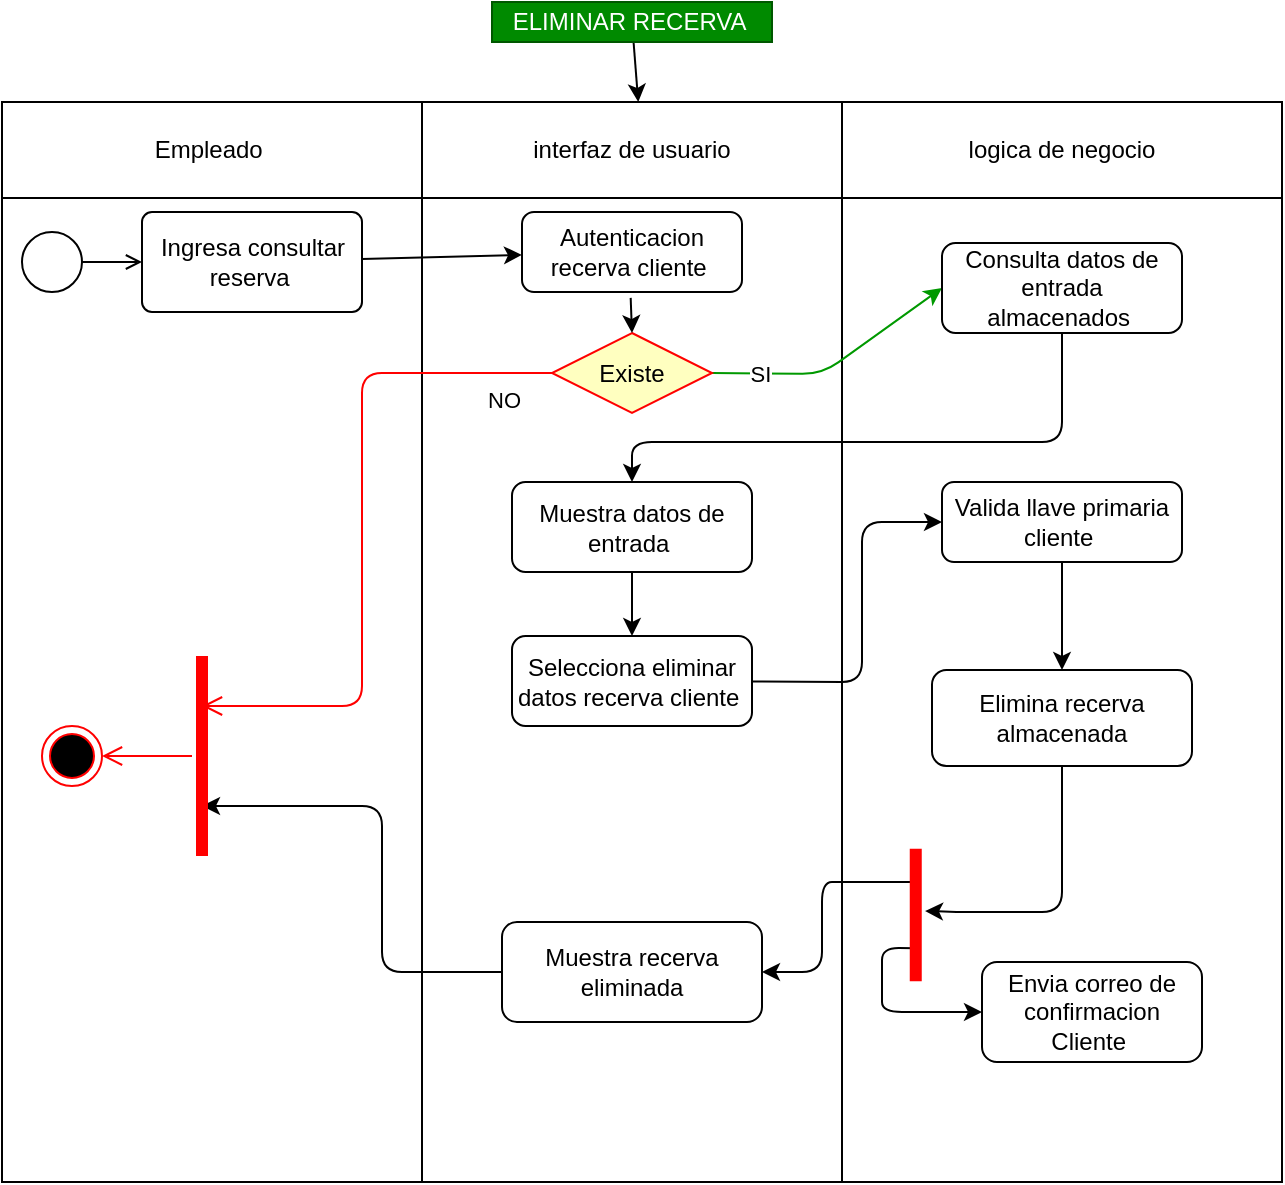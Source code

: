 <mxfile>
    <diagram id="0YJbPeBVIvC85O5f15qT" name="Page-1">
        <mxGraphModel dx="760" dy="607" grid="1" gridSize="10" guides="1" tooltips="1" connect="1" arrows="1" fold="1" page="1" pageScale="1" pageWidth="827" pageHeight="1169" math="0" shadow="0">
            <root>
                <mxCell id="0"/>
                <mxCell id="1" parent="0"/>
                <mxCell id="2" value="" style="shape=table;startSize=0;container=1;collapsible=0;childLayout=tableLayout;" parent="1" vertex="1">
                    <mxGeometry x="70" y="270" width="640" height="540" as="geometry"/>
                </mxCell>
                <mxCell id="3" value="" style="shape=partialRectangle;collapsible=0;dropTarget=0;pointerEvents=0;fillColor=none;top=0;left=0;bottom=0;right=0;points=[[0,0.5],[1,0.5]];portConstraint=eastwest;" parent="2" vertex="1">
                    <mxGeometry width="640" height="48" as="geometry"/>
                </mxCell>
                <mxCell id="4" value="Empleado&amp;nbsp;" style="shape=partialRectangle;html=1;whiteSpace=wrap;connectable=0;overflow=hidden;fillColor=none;top=0;left=0;bottom=0;right=0;pointerEvents=1;" parent="3" vertex="1">
                    <mxGeometry width="210" height="48" as="geometry">
                        <mxRectangle width="210" height="48" as="alternateBounds"/>
                    </mxGeometry>
                </mxCell>
                <mxCell id="5" value="interfaz de usuario" style="shape=partialRectangle;html=1;whiteSpace=wrap;connectable=0;overflow=hidden;fillColor=none;top=0;left=0;bottom=0;right=0;pointerEvents=1;" parent="3" vertex="1">
                    <mxGeometry x="210" width="210" height="48" as="geometry">
                        <mxRectangle width="210" height="48" as="alternateBounds"/>
                    </mxGeometry>
                </mxCell>
                <mxCell id="6" value="logica de negocio" style="shape=partialRectangle;html=1;whiteSpace=wrap;connectable=0;overflow=hidden;fillColor=none;top=0;left=0;bottom=0;right=0;pointerEvents=1;" parent="3" vertex="1">
                    <mxGeometry x="420" width="220" height="48" as="geometry">
                        <mxRectangle width="220" height="48" as="alternateBounds"/>
                    </mxGeometry>
                </mxCell>
                <mxCell id="7" value="" style="shape=partialRectangle;collapsible=0;dropTarget=0;pointerEvents=0;fillColor=none;top=0;left=0;bottom=0;right=0;points=[[0,0.5],[1,0.5]];portConstraint=eastwest;" parent="2" vertex="1">
                    <mxGeometry y="48" width="640" height="492" as="geometry"/>
                </mxCell>
                <mxCell id="8" value="" style="shape=partialRectangle;html=1;whiteSpace=wrap;connectable=0;overflow=hidden;fillColor=none;top=0;left=0;bottom=0;right=0;pointerEvents=1;" parent="7" vertex="1">
                    <mxGeometry width="210" height="492" as="geometry">
                        <mxRectangle width="210" height="492" as="alternateBounds"/>
                    </mxGeometry>
                </mxCell>
                <mxCell id="9" value="" style="shape=partialRectangle;html=1;whiteSpace=wrap;connectable=0;overflow=hidden;fillColor=none;top=0;left=0;bottom=0;right=0;pointerEvents=1;" parent="7" vertex="1">
                    <mxGeometry x="210" width="210" height="492" as="geometry">
                        <mxRectangle width="210" height="492" as="alternateBounds"/>
                    </mxGeometry>
                </mxCell>
                <mxCell id="10" value="" style="shape=partialRectangle;html=1;whiteSpace=wrap;connectable=0;overflow=hidden;fillColor=none;top=0;left=0;bottom=0;right=0;pointerEvents=1;" parent="7" vertex="1">
                    <mxGeometry x="420" width="220" height="492" as="geometry">
                        <mxRectangle width="220" height="492" as="alternateBounds"/>
                    </mxGeometry>
                </mxCell>
                <mxCell id="11" value="Autenticacion recerva cliente&amp;nbsp;" style="rounded=1;whiteSpace=wrap;html=1;fillColor=#FFFFFF;fontColor=#000000;" parent="1" vertex="1">
                    <mxGeometry x="330" y="325" width="110" height="40" as="geometry"/>
                </mxCell>
                <mxCell id="12" style="edgeStyle=none;html=1;" parent="1" source="13" target="11" edge="1">
                    <mxGeometry relative="1" as="geometry"/>
                </mxCell>
                <mxCell id="13" value="&lt;span style=&quot;color: rgb(0 , 0 , 0)&quot;&gt;Ingresa consultar&lt;br&gt;reserva&amp;nbsp;&lt;/span&gt;" style="html=1;align=center;verticalAlign=middle;rounded=1;absoluteArcSize=1;arcSize=10;dashed=0;fillColor=#FFFFFF;" parent="1" vertex="1">
                    <mxGeometry x="140" y="325" width="110" height="50" as="geometry"/>
                </mxCell>
                <mxCell id="14" value="" style="ellipse;html=1;fillColor=#FFFFFF;" parent="1" vertex="1">
                    <mxGeometry x="80" y="335" width="30" height="30" as="geometry"/>
                </mxCell>
                <mxCell id="15" value="" style="endArrow=open;html=1;rounded=0;align=center;verticalAlign=top;endFill=0;labelBackgroundColor=none;endSize=6;entryX=0;entryY=0.5;entryDx=0;entryDy=0;" parent="1" source="14" target="13" edge="1">
                    <mxGeometry relative="1" as="geometry">
                        <mxPoint x="140" y="335" as="targetPoint"/>
                    </mxGeometry>
                </mxCell>
                <mxCell id="16" style="edgeStyle=none;html=1;strokeColor=#009900;entryX=0;entryY=0.5;entryDx=0;entryDy=0;exitX=1;exitY=0.5;exitDx=0;exitDy=0;" parent="1" source="18" target="33" edge="1">
                    <mxGeometry relative="1" as="geometry">
                        <mxPoint x="560" y="350" as="targetPoint"/>
                        <Array as="points">
                            <mxPoint x="480" y="406"/>
                        </Array>
                    </mxGeometry>
                </mxCell>
                <mxCell id="17" value="SI" style="edgeLabel;html=1;align=center;verticalAlign=middle;resizable=0;points=[];" parent="16" vertex="1" connectable="0">
                    <mxGeometry x="-0.893" y="2" relative="1" as="geometry">
                        <mxPoint x="17" y="2" as="offset"/>
                    </mxGeometry>
                </mxCell>
                <mxCell id="18" value="&lt;font color=&quot;#000000&quot;&gt;Existe&lt;/font&gt;" style="rhombus;whiteSpace=wrap;html=1;fillColor=#ffffc0;strokeColor=#ff0000;" parent="1" vertex="1">
                    <mxGeometry x="345" y="385.5" width="80" height="40" as="geometry"/>
                </mxCell>
                <mxCell id="19" value="NO" style="edgeStyle=orthogonalEdgeStyle;html=1;align=left;verticalAlign=top;endArrow=open;endSize=8;strokeColor=#ff0000;entryX=0.75;entryY=0.5;entryDx=0;entryDy=0;entryPerimeter=0;" parent="1" source="18" target="30" edge="1">
                    <mxGeometry x="-0.801" relative="1" as="geometry">
                        <mxPoint x="385" y="460.0" as="targetPoint"/>
                        <Array as="points">
                            <mxPoint x="250" y="406"/>
                            <mxPoint x="250" y="572"/>
                        </Array>
                        <mxPoint as="offset"/>
                    </mxGeometry>
                </mxCell>
                <mxCell id="20" value="" style="endArrow=classic;html=1;entryX=0.5;entryY=0;entryDx=0;entryDy=0;exitX=0.494;exitY=1.073;exitDx=0;exitDy=0;exitPerimeter=0;" parent="1" source="11" target="18" edge="1">
                    <mxGeometry width="50" height="50" relative="1" as="geometry">
                        <mxPoint x="300" y="420" as="sourcePoint"/>
                        <mxPoint x="350" y="370" as="targetPoint"/>
                    </mxGeometry>
                </mxCell>
                <mxCell id="21" value="" style="ellipse;html=1;shape=endState;fillColor=#000000;strokeColor=#ff0000;" parent="1" vertex="1">
                    <mxGeometry x="90" y="582" width="30" height="30" as="geometry"/>
                </mxCell>
                <mxCell id="22" value="" style="edgeStyle=none;html=1;" parent="1" source="23" target="3" edge="1">
                    <mxGeometry relative="1" as="geometry"/>
                </mxCell>
                <mxCell id="23" value="ELIMINAR RECERVA&amp;nbsp;" style="text;html=1;resizable=0;autosize=1;align=center;verticalAlign=middle;points=[];rounded=0;fillColor=#008a00;fontColor=#ffffff;strokeColor=#005700;" parent="1" vertex="1">
                    <mxGeometry x="315" y="220" width="140" height="20" as="geometry"/>
                </mxCell>
                <mxCell id="24" style="edgeStyle=none;html=1;entryX=0.25;entryY=0.5;entryDx=0;entryDy=0;entryPerimeter=0;" parent="1" source="25" target="30" edge="1">
                    <mxGeometry relative="1" as="geometry">
                        <Array as="points">
                            <mxPoint x="260" y="705"/>
                            <mxPoint x="260" y="622"/>
                        </Array>
                    </mxGeometry>
                </mxCell>
                <mxCell id="25" value="Muestra recerva eliminada" style="whiteSpace=wrap;html=1;fillColor=#FFFFFF;fontColor=#000000;rounded=1;" parent="1" vertex="1">
                    <mxGeometry x="320" y="680" width="130" height="50" as="geometry"/>
                </mxCell>
                <mxCell id="26" style="edgeStyle=none;html=1;entryX=0.5;entryY=0;entryDx=0;entryDy=0;" parent="1" source="27" target="29" edge="1">
                    <mxGeometry relative="1" as="geometry"/>
                </mxCell>
                <mxCell id="27" value="Muestra datos de entrada&amp;nbsp;" style="whiteSpace=wrap;html=1;fillColor=#FFFFFF;fontColor=#000000;rounded=1;" parent="1" vertex="1">
                    <mxGeometry x="325" y="460" width="120" height="45" as="geometry"/>
                </mxCell>
                <mxCell id="28" style="edgeStyle=none;html=1;entryX=0;entryY=0.5;entryDx=0;entryDy=0;" parent="1" source="29" target="35" edge="1">
                    <mxGeometry relative="1" as="geometry">
                        <mxPoint x="540" y="475" as="targetPoint"/>
                        <Array as="points">
                            <mxPoint x="500" y="560"/>
                            <mxPoint x="500" y="480"/>
                        </Array>
                    </mxGeometry>
                </mxCell>
                <mxCell id="29" value="Selecciona eliminar datos recerva cliente&amp;nbsp;" style="whiteSpace=wrap;html=1;fillColor=#FFFFFF;fontColor=#000000;rounded=1;" parent="1" vertex="1">
                    <mxGeometry x="325" y="537" width="120" height="45" as="geometry"/>
                </mxCell>
                <mxCell id="30" value="" style="shape=line;html=1;strokeWidth=6;strokeColor=#ff0000;rotation=-90;" parent="1" vertex="1">
                    <mxGeometry x="120" y="592" width="100" height="10" as="geometry"/>
                </mxCell>
                <mxCell id="31" value="" style="edgeStyle=orthogonalEdgeStyle;html=1;verticalAlign=bottom;endArrow=open;endSize=8;strokeColor=#ff0000;entryX=1;entryY=0.5;entryDx=0;entryDy=0;" parent="1" source="30" target="21" edge="1">
                    <mxGeometry relative="1" as="geometry">
                        <mxPoint x="240" y="615" as="targetPoint"/>
                    </mxGeometry>
                </mxCell>
                <mxCell id="32" style="edgeStyle=none;html=1;entryX=0.5;entryY=0;entryDx=0;entryDy=0;" parent="1" source="33" target="27" edge="1">
                    <mxGeometry relative="1" as="geometry">
                        <Array as="points">
                            <mxPoint x="600" y="440"/>
                            <mxPoint x="385" y="440"/>
                        </Array>
                    </mxGeometry>
                </mxCell>
                <mxCell id="33" value="Consulta datos de entrada almacenados&amp;nbsp;" style="whiteSpace=wrap;html=1;fillColor=#FFFFFF;fontColor=#000000;rounded=1;" parent="1" vertex="1">
                    <mxGeometry x="540" y="340.5" width="120" height="45" as="geometry"/>
                </mxCell>
                <mxCell id="34" style="edgeStyle=none;html=1;entryX=0.5;entryY=0;entryDx=0;entryDy=0;" parent="1" source="35" target="42" edge="1">
                    <mxGeometry relative="1" as="geometry">
                        <mxPoint x="600" y="530" as="targetPoint"/>
                    </mxGeometry>
                </mxCell>
                <mxCell id="35" value="Valida llave primaria cliente&amp;nbsp;" style="rounded=1;whiteSpace=wrap;html=1;fillColor=#FFFFFF;fontColor=#000000;" parent="1" vertex="1">
                    <mxGeometry x="540" y="460" width="120" height="40" as="geometry"/>
                </mxCell>
                <mxCell id="41" style="edgeStyle=none;html=1;entryX=0.531;entryY=0.965;entryDx=0;entryDy=0;entryPerimeter=0;" parent="1" source="42" target="46" edge="1">
                    <mxGeometry relative="1" as="geometry">
                        <Array as="points">
                            <mxPoint x="600" y="675"/>
                            <mxPoint x="550" y="675"/>
                        </Array>
                    </mxGeometry>
                </mxCell>
                <mxCell id="42" value="&lt;br&gt;Elimina recerva almacenada&lt;br&gt;&amp;nbsp;" style="whiteSpace=wrap;html=1;fillColor=#FFFFFF;fontColor=#000000;rounded=1;" parent="1" vertex="1">
                    <mxGeometry x="535" y="554" width="130" height="48" as="geometry"/>
                </mxCell>
                <mxCell id="43" value="Envia correo de confirmacion Cliente&amp;nbsp;" style="rounded=1;whiteSpace=wrap;html=1;fillColor=#FFFFFF;fontColor=#000000;" parent="1" vertex="1">
                    <mxGeometry x="560" y="700" width="110" height="50" as="geometry"/>
                </mxCell>
                <mxCell id="44" style="edgeStyle=none;html=1;entryX=0;entryY=0.5;entryDx=0;entryDy=0;exitX=0.25;exitY=0.5;exitDx=0;exitDy=0;exitPerimeter=0;" parent="1" source="46" target="43" edge="1">
                    <mxGeometry relative="1" as="geometry">
                        <Array as="points">
                            <mxPoint x="510" y="693"/>
                            <mxPoint x="510" y="705"/>
                            <mxPoint x="510" y="725"/>
                        </Array>
                    </mxGeometry>
                </mxCell>
                <mxCell id="45" style="edgeStyle=none;html=1;entryX=1;entryY=0.5;entryDx=0;entryDy=0;exitX=0.75;exitY=0.5;exitDx=0;exitDy=0;exitPerimeter=0;" parent="1" source="46" target="25" edge="1">
                    <mxGeometry relative="1" as="geometry">
                        <mxPoint x="425" y="656.56" as="targetPoint"/>
                        <Array as="points">
                            <mxPoint x="500" y="660"/>
                            <mxPoint x="480" y="660"/>
                            <mxPoint x="480" y="705"/>
                        </Array>
                    </mxGeometry>
                </mxCell>
                <mxCell id="46" value="" style="shape=line;html=1;strokeWidth=6;strokeColor=#ff0000;rotation=-90;" parent="1" vertex="1">
                    <mxGeometry x="493.75" y="671.56" width="66.25" height="10" as="geometry"/>
                </mxCell>
            </root>
        </mxGraphModel>
    </diagram>
</mxfile>